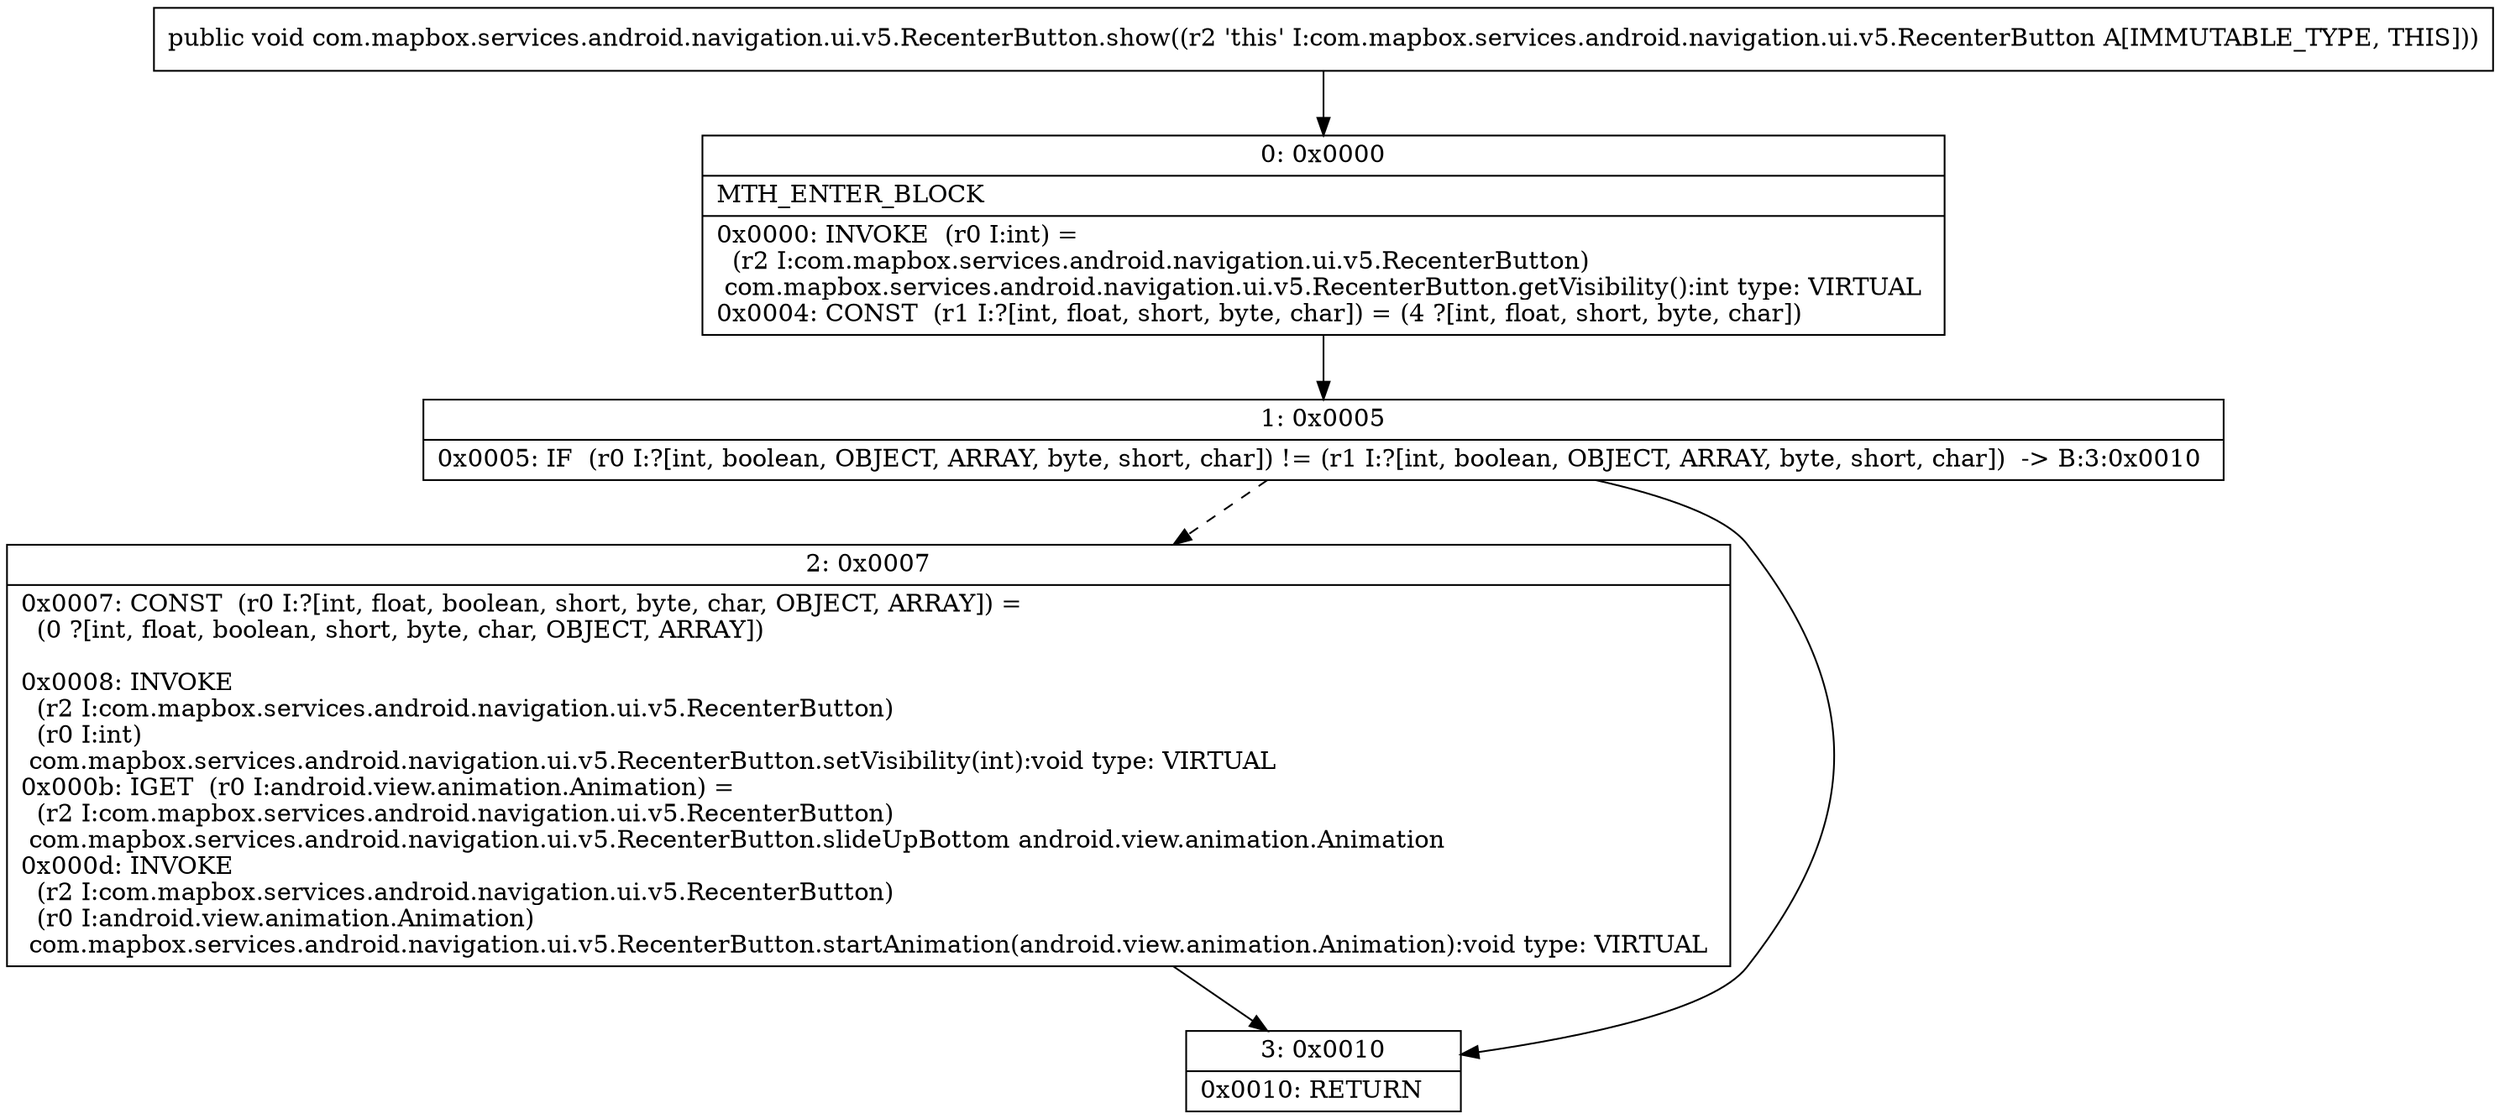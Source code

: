 digraph "CFG forcom.mapbox.services.android.navigation.ui.v5.RecenterButton.show()V" {
Node_0 [shape=record,label="{0\:\ 0x0000|MTH_ENTER_BLOCK\l|0x0000: INVOKE  (r0 I:int) = \l  (r2 I:com.mapbox.services.android.navigation.ui.v5.RecenterButton)\l com.mapbox.services.android.navigation.ui.v5.RecenterButton.getVisibility():int type: VIRTUAL \l0x0004: CONST  (r1 I:?[int, float, short, byte, char]) = (4 ?[int, float, short, byte, char]) \l}"];
Node_1 [shape=record,label="{1\:\ 0x0005|0x0005: IF  (r0 I:?[int, boolean, OBJECT, ARRAY, byte, short, char]) != (r1 I:?[int, boolean, OBJECT, ARRAY, byte, short, char])  \-\> B:3:0x0010 \l}"];
Node_2 [shape=record,label="{2\:\ 0x0007|0x0007: CONST  (r0 I:?[int, float, boolean, short, byte, char, OBJECT, ARRAY]) = \l  (0 ?[int, float, boolean, short, byte, char, OBJECT, ARRAY])\l \l0x0008: INVOKE  \l  (r2 I:com.mapbox.services.android.navigation.ui.v5.RecenterButton)\l  (r0 I:int)\l com.mapbox.services.android.navigation.ui.v5.RecenterButton.setVisibility(int):void type: VIRTUAL \l0x000b: IGET  (r0 I:android.view.animation.Animation) = \l  (r2 I:com.mapbox.services.android.navigation.ui.v5.RecenterButton)\l com.mapbox.services.android.navigation.ui.v5.RecenterButton.slideUpBottom android.view.animation.Animation \l0x000d: INVOKE  \l  (r2 I:com.mapbox.services.android.navigation.ui.v5.RecenterButton)\l  (r0 I:android.view.animation.Animation)\l com.mapbox.services.android.navigation.ui.v5.RecenterButton.startAnimation(android.view.animation.Animation):void type: VIRTUAL \l}"];
Node_3 [shape=record,label="{3\:\ 0x0010|0x0010: RETURN   \l}"];
MethodNode[shape=record,label="{public void com.mapbox.services.android.navigation.ui.v5.RecenterButton.show((r2 'this' I:com.mapbox.services.android.navigation.ui.v5.RecenterButton A[IMMUTABLE_TYPE, THIS])) }"];
MethodNode -> Node_0;
Node_0 -> Node_1;
Node_1 -> Node_2[style=dashed];
Node_1 -> Node_3;
Node_2 -> Node_3;
}

